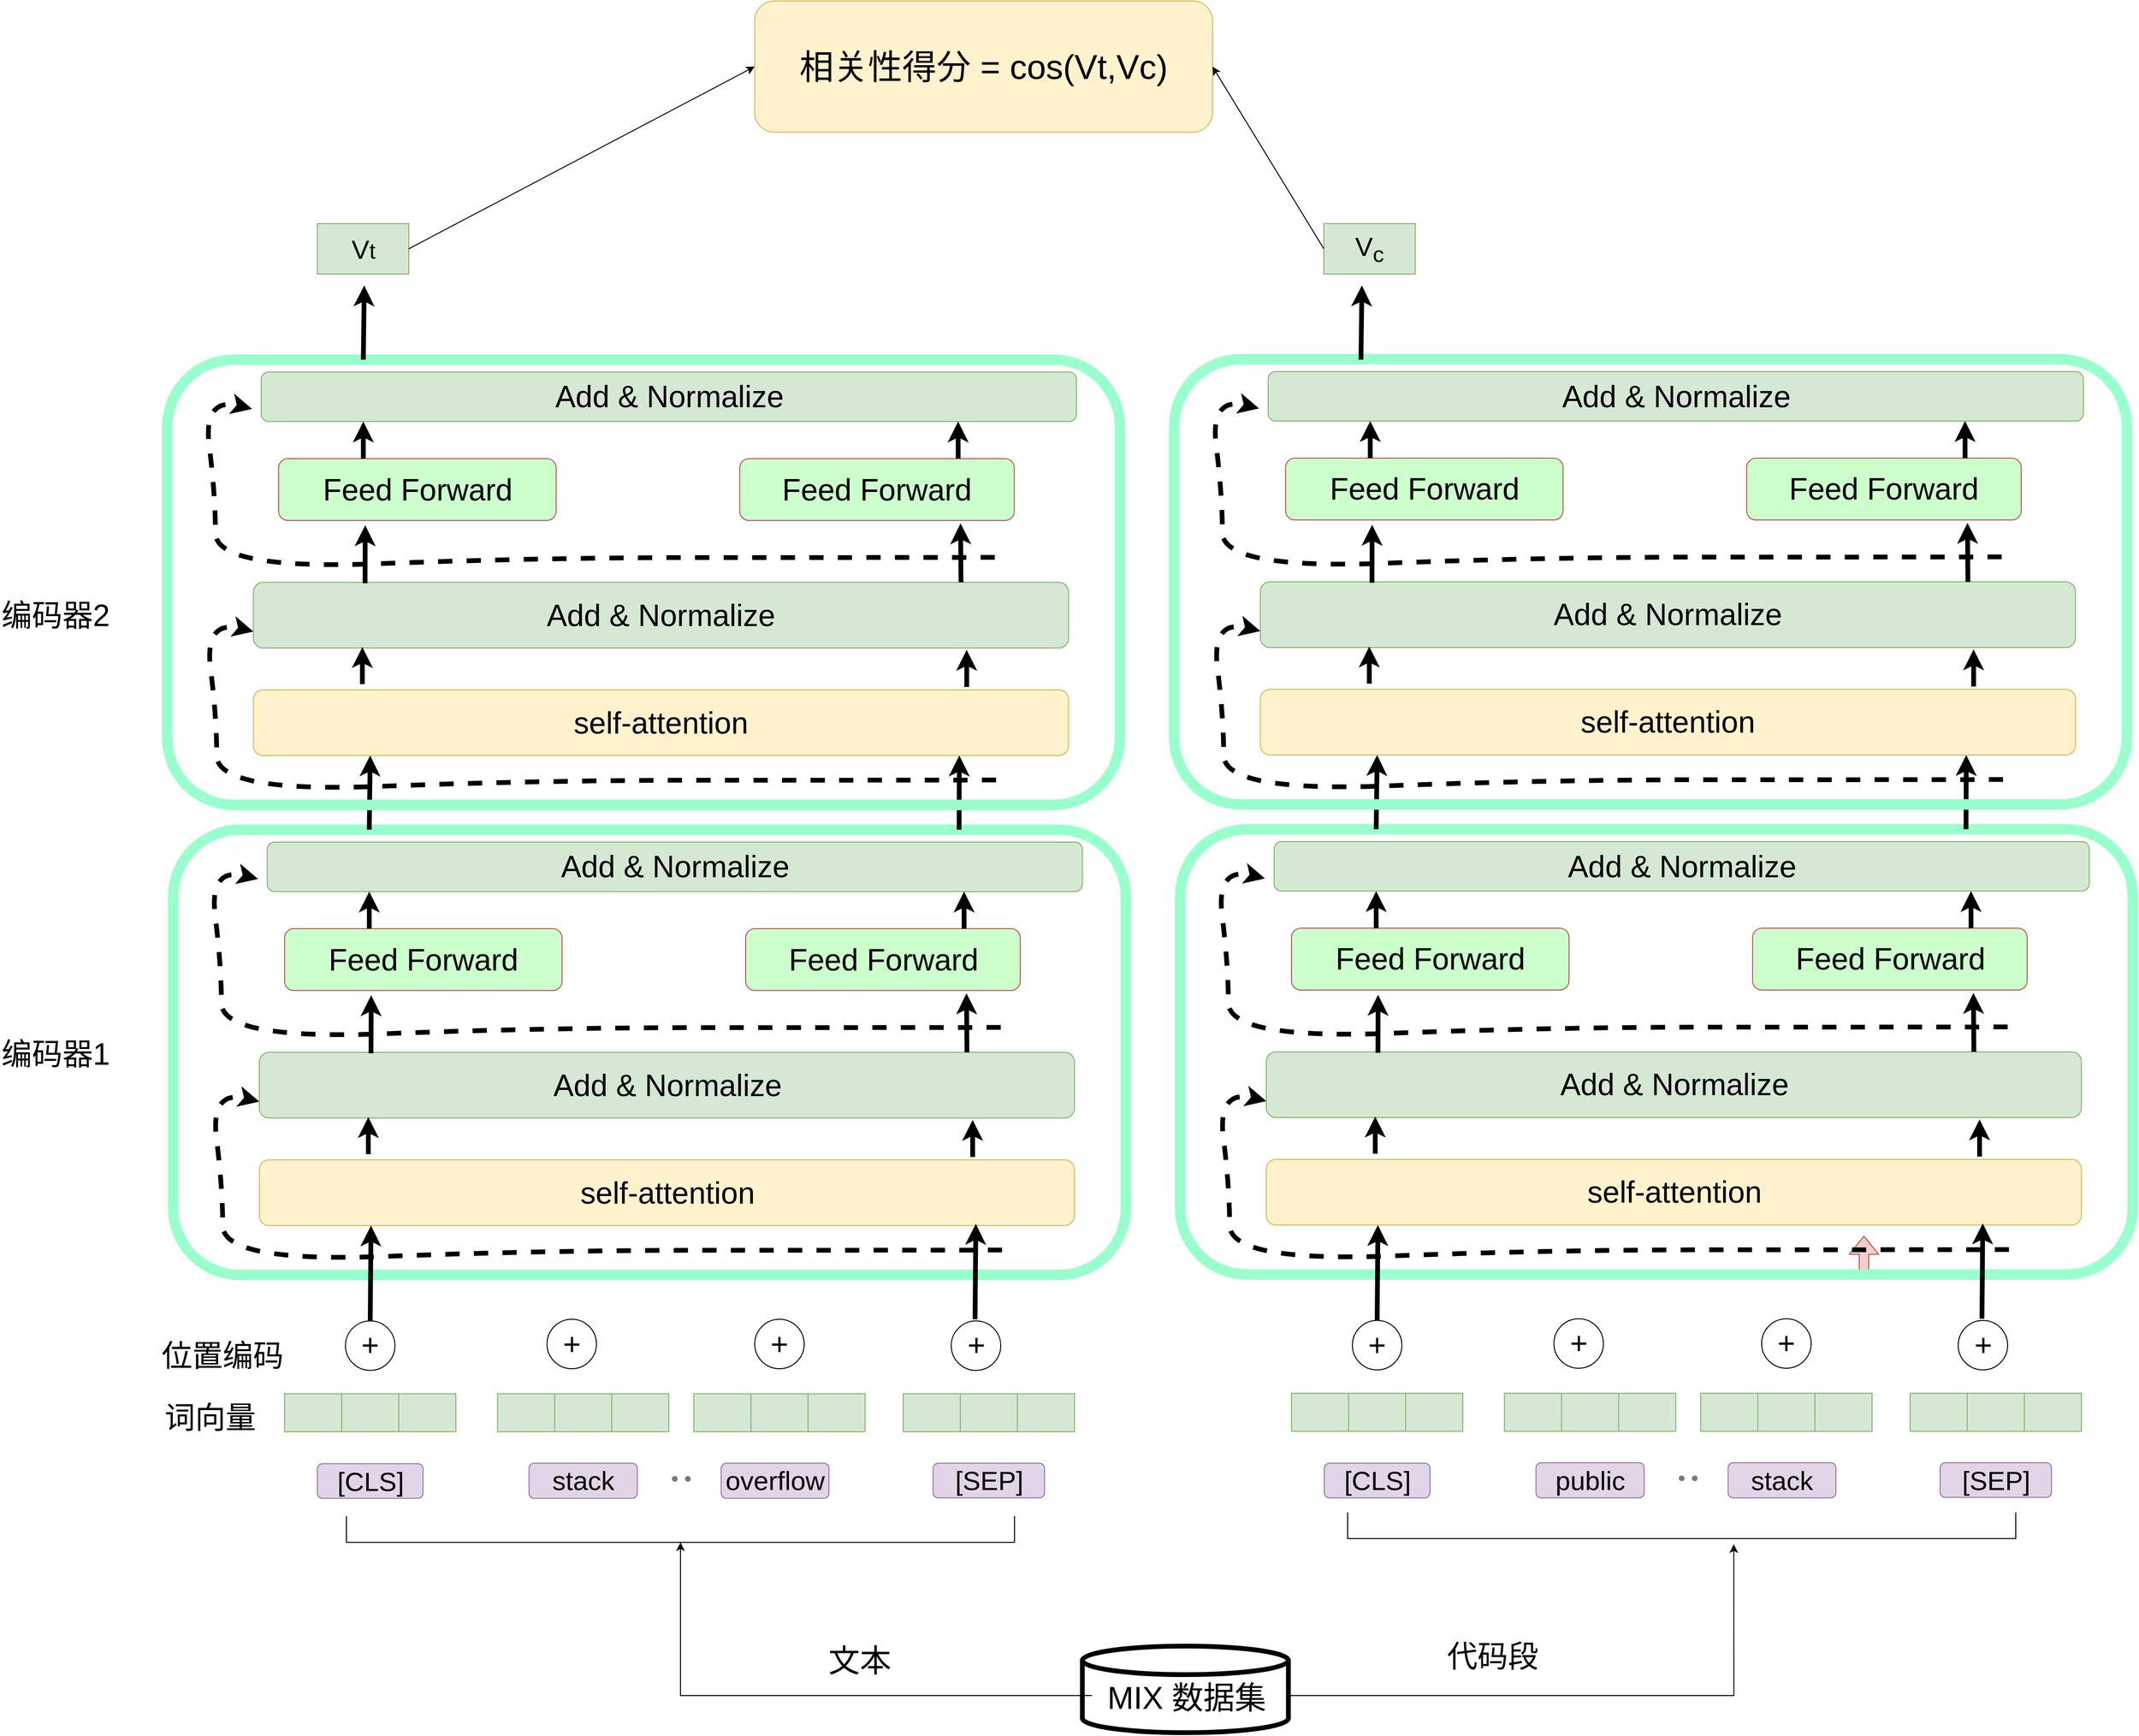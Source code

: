 <mxfile version="17.4.5" type="github">
  <diagram name="Page-1" id="90a13364-a465-7bf4-72fc-28e22215d7a0">
    <mxGraphModel dx="4298.5" dy="2744" grid="1" gridSize="13" guides="1" tooltips="1" connect="1" arrows="1" fold="1" page="1" pageScale="1.5" pageWidth="1169" pageHeight="826" background="none" math="0" shadow="0">
      <root>
        <mxCell id="0" style=";html=1;" />
        <mxCell id="1" style=";html=1;" parent="0" />
        <mxCell id="kjO1eCLJ_FDzMnLDXmi8-50" value="" style="rounded=1;whiteSpace=wrap;html=1;fontSize=32;fillColor=none;strokeColor=#99FFCC;strokeWidth=11;" parent="1" vertex="1">
          <mxGeometry x="-13" y="273" width="1001" height="468" as="geometry" />
        </mxCell>
        <mxCell id="-iZUTilEa2WBl7ZFIHIT-30" value="" style="shape=partialRectangle;whiteSpace=wrap;html=1;bottom=1;right=1;left=1;top=0;fillColor=none;routingCenterX=-0.5;" parent="1" vertex="1">
          <mxGeometry x="169" y="995" width="702" height="27" as="geometry" />
        </mxCell>
        <mxCell id="-iZUTilEa2WBl7ZFIHIT-35" value="&lt;span style=&quot;font-size: 28px&quot;&gt;stack&lt;/span&gt;" style="rounded=1;whiteSpace=wrap;html=1;fillColor=#e1d5e7;strokeColor=#9673a6;" parent="1" vertex="1">
          <mxGeometry x="360.88" y="938.75" width="113.75" height="37" as="geometry" />
        </mxCell>
        <mxCell id="-iZUTilEa2WBl7ZFIHIT-37" value="&lt;span style=&quot;font-size: 28px&quot;&gt;overflow&lt;/span&gt;" style="rounded=1;whiteSpace=wrap;html=1;fillColor=#e1d5e7;strokeColor=#9673a6;" parent="1" vertex="1">
          <mxGeometry x="562.75" y="938.75" width="113.25" height="37" as="geometry" />
        </mxCell>
        <mxCell id="-iZUTilEa2WBl7ZFIHIT-41" value="&lt;font style=&quot;font-size: 28px&quot;&gt;[SEP]&lt;/font&gt;" style="rounded=1;whiteSpace=wrap;html=1;fillColor=#e1d5e7;strokeColor=#9673a6;" parent="1" vertex="1">
          <mxGeometry x="785.5" y="938.75" width="117" height="36.5" as="geometry" />
        </mxCell>
        <mxCell id="-iZUTilEa2WBl7ZFIHIT-42" value="&lt;font style=&quot;font-size: 28px&quot;&gt;[CLS]&lt;/font&gt;" style="rounded=1;whiteSpace=wrap;html=1;fillColor=#e1d5e7;strokeColor=#9673a6;" parent="1" vertex="1">
          <mxGeometry x="138.5" y="939.25" width="111" height="36.5" as="geometry" />
        </mxCell>
        <mxCell id="-iZUTilEa2WBl7ZFIHIT-59" value="&lt;font style=&quot;font-size: 28px&quot;&gt;V&lt;/font&gt;&lt;font style=&quot;font-size: 23.333px&quot;&gt;t&lt;/font&gt;" style="rounded=0;whiteSpace=wrap;html=1;fillColor=#d5e8d4;strokeColor=#82b366;" parent="1" vertex="1">
          <mxGeometry x="138.5" y="-364" width="96" height="53" as="geometry" />
        </mxCell>
        <mxCell id="r0zvoIGPUsBEDC_ozORA-17" value="&lt;font style=&quot;font-size: 28px&quot;&gt;V&lt;sub&gt;c&lt;/sub&gt;&lt;/font&gt;" style="rounded=0;whiteSpace=wrap;html=1;fillColor=#d5e8d4;strokeColor=#82b366;" parent="1" vertex="1">
          <mxGeometry x="1196" y="-364" width="96" height="53" as="geometry" />
        </mxCell>
        <mxCell id="r0zvoIGPUsBEDC_ozORA-18" value="" style="shape=flexArrow;endArrow=classic;html=1;fillColor=#f8cecc;strokeColor=#b85450;" parent="1" edge="1">
          <mxGeometry width="50" height="50" relative="1" as="geometry">
            <mxPoint x="1763.5" y="743.75" as="sourcePoint" />
            <mxPoint x="1763.5" y="699.75" as="targetPoint" />
          </mxGeometry>
        </mxCell>
        <mxCell id="r0zvoIGPUsBEDC_ozORA-27" value="&lt;font style=&quot;font-size: 36px&quot;&gt;&lt;font style=&quot;font-size: 36px&quot;&gt;相关性得分 = cos(V&lt;/font&gt;&lt;font style=&quot;font-size: 36px&quot;&gt;t,Vc)&lt;/font&gt;&lt;/font&gt;" style="rounded=1;whiteSpace=wrap;html=1;fillColor=#fff2cc;strokeColor=#d6b656;" parent="1" vertex="1">
          <mxGeometry x="598" y="-598" width="481" height="138" as="geometry" />
        </mxCell>
        <mxCell id="r0zvoIGPUsBEDC_ozORA-28" value="" style="endArrow=classic;html=1;entryX=0;entryY=0.5;entryDx=0;entryDy=0;exitX=1;exitY=0.5;exitDx=0;exitDy=0;" parent="1" source="-iZUTilEa2WBl7ZFIHIT-59" target="r0zvoIGPUsBEDC_ozORA-27" edge="1">
          <mxGeometry width="50" height="50" relative="1" as="geometry">
            <mxPoint x="533" y="-303.5" as="sourcePoint" />
            <mxPoint x="583" y="-353.5" as="targetPoint" />
          </mxGeometry>
        </mxCell>
        <mxCell id="r0zvoIGPUsBEDC_ozORA-29" value="" style="endArrow=classic;html=1;exitX=0;exitY=0.5;exitDx=0;exitDy=0;entryX=1;entryY=0.5;entryDx=0;entryDy=0;" parent="1" source="r0zvoIGPUsBEDC_ozORA-17" target="r0zvoIGPUsBEDC_ozORA-27" edge="1">
          <mxGeometry width="50" height="50" relative="1" as="geometry">
            <mxPoint x="665.25" y="668" as="sourcePoint" />
            <mxPoint x="665.75" y="638.5" as="targetPoint" />
          </mxGeometry>
        </mxCell>
        <mxCell id="w33IMnsK6YFaEakTSdEN-11" value="" style="shape=waypoint;sketch=0;size=6;pointerEvents=1;points=[];fillColor=none;resizable=0;rotatable=0;perimeter=centerPerimeter;snapToPoint=1;strokeWidth=1;strokeColor=#787878;" parent="1" vertex="1">
          <mxGeometry x="507.75" y="935.25" width="40" height="40" as="geometry" />
        </mxCell>
        <mxCell id="w33IMnsK6YFaEakTSdEN-12" value="" style="shape=waypoint;sketch=0;size=6;pointerEvents=1;points=[];fillColor=none;resizable=0;rotatable=0;perimeter=centerPerimeter;snapToPoint=1;strokeWidth=1;strokeColor=#787878;" parent="1" vertex="1">
          <mxGeometry x="494" y="935.25" width="40" height="40" as="geometry" />
        </mxCell>
        <mxCell id="w33IMnsK6YFaEakTSdEN-25" value="" style="shape=cylinder3;whiteSpace=wrap;html=1;boundedLbl=1;backgroundOutline=1;size=15;fontSize=33;strokeWidth=5;" parent="1" vertex="1">
          <mxGeometry x="942.25" y="1131" width="216.5" height="91" as="geometry" />
        </mxCell>
        <mxCell id="w33IMnsK6YFaEakTSdEN-29" style="edgeStyle=orthogonalEdgeStyle;rounded=0;orthogonalLoop=1;jettySize=auto;html=1;entryX=0.5;entryY=1;entryDx=0;entryDy=0;fontSize=33;" parent="1" source="w33IMnsK6YFaEakTSdEN-26" target="-iZUTilEa2WBl7ZFIHIT-30" edge="1">
          <mxGeometry relative="1" as="geometry">
            <Array as="points">
              <mxPoint x="520" y="1183" />
            </Array>
          </mxGeometry>
        </mxCell>
        <mxCell id="w33IMnsK6YFaEakTSdEN-26" value="&lt;font style=&quot;font-size: 33px&quot;&gt;MIX 数据集&lt;/font&gt;" style="text;html=1;strokeColor=none;fillColor=none;align=center;verticalAlign=middle;whiteSpace=wrap;rounded=0;dashed=1;dashPattern=1 2;" parent="1" vertex="1">
          <mxGeometry x="952.5" y="1170" width="198" height="30" as="geometry" />
        </mxCell>
        <mxCell id="w33IMnsK6YFaEakTSdEN-31" value="文本" style="text;html=1;strokeColor=none;fillColor=none;align=center;verticalAlign=middle;whiteSpace=wrap;rounded=0;fontSize=33;" parent="1" vertex="1">
          <mxGeometry x="650" y="1131" width="117" height="30" as="geometry" />
        </mxCell>
        <mxCell id="kjO1eCLJ_FDzMnLDXmi8-4" value="" style="shape=table;html=1;whiteSpace=wrap;startSize=0;container=1;collapsible=0;childLayout=tableLayout;fillColor=#d5e8d4;strokeColor=#82b366;" parent="1" vertex="1">
          <mxGeometry x="104" y="865.75" width="180" height="40" as="geometry" />
        </mxCell>
        <mxCell id="kjO1eCLJ_FDzMnLDXmi8-5" value="" style="shape=tableRow;horizontal=0;startSize=0;swimlaneHead=0;swimlaneBody=0;top=0;left=0;bottom=0;right=0;collapsible=0;dropTarget=0;fillColor=none;points=[[0,0.5],[1,0.5]];portConstraint=eastwest;" parent="kjO1eCLJ_FDzMnLDXmi8-4" vertex="1">
          <mxGeometry width="180" height="40" as="geometry" />
        </mxCell>
        <mxCell id="kjO1eCLJ_FDzMnLDXmi8-6" value="" style="shape=partialRectangle;html=1;whiteSpace=wrap;connectable=0;fillColor=none;top=0;left=0;bottom=0;right=0;overflow=hidden;" parent="kjO1eCLJ_FDzMnLDXmi8-5" vertex="1">
          <mxGeometry width="60" height="40" as="geometry">
            <mxRectangle width="60" height="40" as="alternateBounds" />
          </mxGeometry>
        </mxCell>
        <mxCell id="kjO1eCLJ_FDzMnLDXmi8-7" value="" style="shape=partialRectangle;html=1;whiteSpace=wrap;connectable=0;fillColor=none;top=0;left=0;bottom=0;right=0;overflow=hidden;" parent="kjO1eCLJ_FDzMnLDXmi8-5" vertex="1">
          <mxGeometry x="60" width="60" height="40" as="geometry">
            <mxRectangle width="60" height="40" as="alternateBounds" />
          </mxGeometry>
        </mxCell>
        <mxCell id="kjO1eCLJ_FDzMnLDXmi8-8" value="" style="shape=partialRectangle;html=1;whiteSpace=wrap;connectable=0;fillColor=none;top=0;left=0;bottom=0;right=0;overflow=hidden;" parent="kjO1eCLJ_FDzMnLDXmi8-5" vertex="1">
          <mxGeometry x="120" width="60" height="40" as="geometry">
            <mxRectangle width="60" height="40" as="alternateBounds" />
          </mxGeometry>
        </mxCell>
        <mxCell id="kjO1eCLJ_FDzMnLDXmi8-18" value="" style="shape=table;html=1;whiteSpace=wrap;startSize=0;container=1;collapsible=0;childLayout=tableLayout;fillColor=#d5e8d4;strokeColor=#82b366;" parent="1" vertex="1">
          <mxGeometry x="327.75" y="865.75" width="180" height="40" as="geometry" />
        </mxCell>
        <mxCell id="kjO1eCLJ_FDzMnLDXmi8-19" value="" style="shape=tableRow;horizontal=0;startSize=0;swimlaneHead=0;swimlaneBody=0;top=0;left=0;bottom=0;right=0;collapsible=0;dropTarget=0;fillColor=none;points=[[0,0.5],[1,0.5]];portConstraint=eastwest;" parent="kjO1eCLJ_FDzMnLDXmi8-18" vertex="1">
          <mxGeometry width="180" height="40" as="geometry" />
        </mxCell>
        <mxCell id="kjO1eCLJ_FDzMnLDXmi8-20" value="" style="shape=partialRectangle;html=1;whiteSpace=wrap;connectable=0;fillColor=none;top=0;left=0;bottom=0;right=0;overflow=hidden;" parent="kjO1eCLJ_FDzMnLDXmi8-19" vertex="1">
          <mxGeometry width="60" height="40" as="geometry">
            <mxRectangle width="60" height="40" as="alternateBounds" />
          </mxGeometry>
        </mxCell>
        <mxCell id="kjO1eCLJ_FDzMnLDXmi8-21" value="" style="shape=partialRectangle;html=1;whiteSpace=wrap;connectable=0;fillColor=none;top=0;left=0;bottom=0;right=0;overflow=hidden;" parent="kjO1eCLJ_FDzMnLDXmi8-19" vertex="1">
          <mxGeometry x="60" width="60" height="40" as="geometry">
            <mxRectangle width="60" height="40" as="alternateBounds" />
          </mxGeometry>
        </mxCell>
        <mxCell id="kjO1eCLJ_FDzMnLDXmi8-22" value="" style="shape=partialRectangle;html=1;whiteSpace=wrap;connectable=0;fillColor=none;top=0;left=0;bottom=0;right=0;overflow=hidden;" parent="kjO1eCLJ_FDzMnLDXmi8-19" vertex="1">
          <mxGeometry x="120" width="60" height="40" as="geometry">
            <mxRectangle width="60" height="40" as="alternateBounds" />
          </mxGeometry>
        </mxCell>
        <mxCell id="kjO1eCLJ_FDzMnLDXmi8-23" value="" style="shape=table;html=1;whiteSpace=wrap;startSize=0;container=1;collapsible=0;childLayout=tableLayout;fillColor=#d5e8d4;strokeColor=#82b366;" parent="1" vertex="1">
          <mxGeometry x="534" y="865.75" width="180" height="40" as="geometry" />
        </mxCell>
        <mxCell id="kjO1eCLJ_FDzMnLDXmi8-24" value="" style="shape=tableRow;horizontal=0;startSize=0;swimlaneHead=0;swimlaneBody=0;top=0;left=0;bottom=0;right=0;collapsible=0;dropTarget=0;fillColor=none;points=[[0,0.5],[1,0.5]];portConstraint=eastwest;" parent="kjO1eCLJ_FDzMnLDXmi8-23" vertex="1">
          <mxGeometry width="180" height="40" as="geometry" />
        </mxCell>
        <mxCell id="kjO1eCLJ_FDzMnLDXmi8-25" value="" style="shape=partialRectangle;html=1;whiteSpace=wrap;connectable=0;fillColor=none;top=0;left=0;bottom=0;right=0;overflow=hidden;" parent="kjO1eCLJ_FDzMnLDXmi8-24" vertex="1">
          <mxGeometry width="60" height="40" as="geometry">
            <mxRectangle width="60" height="40" as="alternateBounds" />
          </mxGeometry>
        </mxCell>
        <mxCell id="kjO1eCLJ_FDzMnLDXmi8-26" value="" style="shape=partialRectangle;html=1;whiteSpace=wrap;connectable=0;fillColor=none;top=0;left=0;bottom=0;right=0;overflow=hidden;" parent="kjO1eCLJ_FDzMnLDXmi8-24" vertex="1">
          <mxGeometry x="60" width="60" height="40" as="geometry">
            <mxRectangle width="60" height="40" as="alternateBounds" />
          </mxGeometry>
        </mxCell>
        <mxCell id="kjO1eCLJ_FDzMnLDXmi8-27" value="" style="shape=partialRectangle;html=1;whiteSpace=wrap;connectable=0;fillColor=none;top=0;left=0;bottom=0;right=0;overflow=hidden;" parent="kjO1eCLJ_FDzMnLDXmi8-24" vertex="1">
          <mxGeometry x="120" width="60" height="40" as="geometry">
            <mxRectangle width="60" height="40" as="alternateBounds" />
          </mxGeometry>
        </mxCell>
        <mxCell id="kjO1eCLJ_FDzMnLDXmi8-33" value="" style="shape=table;html=1;whiteSpace=wrap;startSize=0;container=1;collapsible=0;childLayout=tableLayout;fillColor=#d5e8d4;strokeColor=#82b366;" parent="1" vertex="1">
          <mxGeometry x="754" y="865.75" width="180" height="40" as="geometry" />
        </mxCell>
        <mxCell id="kjO1eCLJ_FDzMnLDXmi8-34" value="" style="shape=tableRow;horizontal=0;startSize=0;swimlaneHead=0;swimlaneBody=0;top=0;left=0;bottom=0;right=0;collapsible=0;dropTarget=0;fillColor=none;points=[[0,0.5],[1,0.5]];portConstraint=eastwest;" parent="kjO1eCLJ_FDzMnLDXmi8-33" vertex="1">
          <mxGeometry width="180" height="40" as="geometry" />
        </mxCell>
        <mxCell id="kjO1eCLJ_FDzMnLDXmi8-35" value="" style="shape=partialRectangle;html=1;whiteSpace=wrap;connectable=0;fillColor=none;top=0;left=0;bottom=0;right=0;overflow=hidden;" parent="kjO1eCLJ_FDzMnLDXmi8-34" vertex="1">
          <mxGeometry width="60" height="40" as="geometry">
            <mxRectangle width="60" height="40" as="alternateBounds" />
          </mxGeometry>
        </mxCell>
        <mxCell id="kjO1eCLJ_FDzMnLDXmi8-36" value="" style="shape=partialRectangle;html=1;whiteSpace=wrap;connectable=0;fillColor=none;top=0;left=0;bottom=0;right=0;overflow=hidden;" parent="kjO1eCLJ_FDzMnLDXmi8-34" vertex="1">
          <mxGeometry x="60" width="60" height="40" as="geometry">
            <mxRectangle width="60" height="40" as="alternateBounds" />
          </mxGeometry>
        </mxCell>
        <mxCell id="kjO1eCLJ_FDzMnLDXmi8-37" value="" style="shape=partialRectangle;html=1;whiteSpace=wrap;connectable=0;fillColor=none;top=0;left=0;bottom=0;right=0;overflow=hidden;" parent="kjO1eCLJ_FDzMnLDXmi8-34" vertex="1">
          <mxGeometry x="120" width="60" height="40" as="geometry">
            <mxRectangle width="60" height="40" as="alternateBounds" />
          </mxGeometry>
        </mxCell>
        <mxCell id="kjO1eCLJ_FDzMnLDXmi8-41" value="&lt;font style=&quot;font-size: 32px&quot;&gt;+&lt;/font&gt;" style="ellipse;whiteSpace=wrap;html=1;aspect=fixed;" parent="1" vertex="1">
          <mxGeometry x="168" y="789.25" width="52" height="52" as="geometry" />
        </mxCell>
        <mxCell id="kjO1eCLJ_FDzMnLDXmi8-45" value="&lt;font style=&quot;font-size: 32px&quot;&gt;+&lt;/font&gt;" style="ellipse;whiteSpace=wrap;html=1;aspect=fixed;" parent="1" vertex="1">
          <mxGeometry x="804.5" y="789.25" width="52" height="52" as="geometry" />
        </mxCell>
        <mxCell id="kjO1eCLJ_FDzMnLDXmi8-46" value="&lt;font style=&quot;font-size: 32px&quot;&gt;+&lt;/font&gt;" style="ellipse;whiteSpace=wrap;html=1;aspect=fixed;" parent="1" vertex="1">
          <mxGeometry x="598" y="787.5" width="52" height="52" as="geometry" />
        </mxCell>
        <mxCell id="kjO1eCLJ_FDzMnLDXmi8-47" value="&lt;font style=&quot;font-size: 32px&quot;&gt;+&lt;/font&gt;" style="ellipse;whiteSpace=wrap;html=1;aspect=fixed;" parent="1" vertex="1">
          <mxGeometry x="379.75" y="787.5" width="52" height="52" as="geometry" />
        </mxCell>
        <mxCell id="kjO1eCLJ_FDzMnLDXmi8-48" value="词向量" style="text;html=1;strokeColor=none;fillColor=none;align=center;verticalAlign=middle;whiteSpace=wrap;rounded=0;fontSize=32;" parent="1" vertex="1">
          <mxGeometry x="-26" y="875.75" width="104" height="30" as="geometry" />
        </mxCell>
        <mxCell id="kjO1eCLJ_FDzMnLDXmi8-49" value="位置编码" style="text;html=1;strokeColor=none;fillColor=none;align=center;verticalAlign=middle;whiteSpace=wrap;rounded=0;fontSize=32;" parent="1" vertex="1">
          <mxGeometry x="-26" y="811.25" width="130" height="30" as="geometry" />
        </mxCell>
        <mxCell id="kjO1eCLJ_FDzMnLDXmi8-51" value="self-attention" style="rounded=1;whiteSpace=wrap;html=1;fontSize=32;fillColor=#fff2cc;strokeColor=#d6b656;" parent="1" vertex="1">
          <mxGeometry x="77.5" y="620" width="856.5" height="69" as="geometry" />
        </mxCell>
        <mxCell id="kjO1eCLJ_FDzMnLDXmi8-52" value="Add &amp;amp; Normalize" style="rounded=1;whiteSpace=wrap;html=1;fontSize=32;fillColor=#d5e8d4;strokeColor=#82b366;" parent="1" vertex="1">
          <mxGeometry x="77.5" y="507" width="856.5" height="69" as="geometry" />
        </mxCell>
        <mxCell id="kjO1eCLJ_FDzMnLDXmi8-53" value="Feed Forward" style="rounded=1;whiteSpace=wrap;html=1;fontSize=32;fillColor=#CCFFCC;strokeColor=#b85450;" parent="1" vertex="1">
          <mxGeometry x="104" y="377" width="291.62" height="65" as="geometry" />
        </mxCell>
        <mxCell id="kjO1eCLJ_FDzMnLDXmi8-54" value="Feed Forward" style="rounded=1;whiteSpace=wrap;html=1;fontSize=32;fillColor=#CCFFCC;strokeColor=#b85450;" parent="1" vertex="1">
          <mxGeometry x="588.5" y="377" width="288.5" height="65" as="geometry" />
        </mxCell>
        <mxCell id="kjO1eCLJ_FDzMnLDXmi8-55" value="Add &amp;amp; Normalize" style="rounded=1;whiteSpace=wrap;html=1;fontSize=32;fillColor=#d5e8d4;strokeColor=#82b366;" parent="1" vertex="1">
          <mxGeometry x="85.75" y="286" width="856.5" height="52" as="geometry" />
        </mxCell>
        <mxCell id="kjO1eCLJ_FDzMnLDXmi8-56" value="" style="endArrow=classic;html=1;rounded=0;fontSize=32;exitX=0.5;exitY=0;exitDx=0;exitDy=0;entryX=0.137;entryY=1;entryDx=0;entryDy=0;entryPerimeter=0;strokeWidth=5;" parent="1" source="kjO1eCLJ_FDzMnLDXmi8-41" target="kjO1eCLJ_FDzMnLDXmi8-51" edge="1">
          <mxGeometry width="50" height="50" relative="1" as="geometry">
            <mxPoint x="364" y="687" as="sourcePoint" />
            <mxPoint x="414" y="637" as="targetPoint" />
          </mxGeometry>
        </mxCell>
        <mxCell id="kjO1eCLJ_FDzMnLDXmi8-57" value="" style="endArrow=classic;html=1;rounded=0;fontSize=32;exitX=0.5;exitY=0;exitDx=0;exitDy=0;entryX=0.137;entryY=1;entryDx=0;entryDy=0;entryPerimeter=0;strokeWidth=5;" parent="1" edge="1">
          <mxGeometry width="50" height="50" relative="1" as="geometry">
            <mxPoint x="829.5" y="787.5" as="sourcePoint" />
            <mxPoint x="830.34" y="687.25" as="targetPoint" />
          </mxGeometry>
        </mxCell>
        <mxCell id="kjO1eCLJ_FDzMnLDXmi8-60" value="" style="curved=1;endArrow=classic;html=1;rounded=0;fontSize=32;strokeWidth=5;dashed=1;entryX=0;entryY=0.75;entryDx=0;entryDy=0;exitX=0.87;exitY=0.944;exitDx=0;exitDy=0;exitPerimeter=0;" parent="1" source="kjO1eCLJ_FDzMnLDXmi8-50" target="kjO1eCLJ_FDzMnLDXmi8-52" edge="1">
          <mxGeometry width="50" height="50" relative="1" as="geometry">
            <mxPoint x="754" y="715" as="sourcePoint" />
            <mxPoint x="65" y="655" as="targetPoint" />
            <Array as="points">
              <mxPoint x="715" y="715" />
              <mxPoint x="377" y="715" />
              <mxPoint x="39" y="728" />
              <mxPoint x="39" y="650" />
              <mxPoint x="26" y="546" />
            </Array>
          </mxGeometry>
        </mxCell>
        <mxCell id="kjO1eCLJ_FDzMnLDXmi8-61" value="" style="curved=1;endArrow=classic;html=1;rounded=0;fontSize=32;strokeWidth=5;dashed=1;entryX=0;entryY=0.75;entryDx=0;entryDy=0;exitX=0.87;exitY=0.944;exitDx=0;exitDy=0;exitPerimeter=0;" parent="1" edge="1">
          <mxGeometry width="50" height="50" relative="1" as="geometry">
            <mxPoint x="856.5" y="480.792" as="sourcePoint" />
            <mxPoint x="76.13" y="324.75" as="targetPoint" />
            <Array as="points">
              <mxPoint x="713.63" y="481" />
              <mxPoint x="375.63" y="481" />
              <mxPoint x="37.63" y="494" />
              <mxPoint x="37.63" y="416" />
              <mxPoint x="24.63" y="312" />
            </Array>
          </mxGeometry>
        </mxCell>
        <mxCell id="kjO1eCLJ_FDzMnLDXmi8-62" value="" style="endArrow=classic;html=1;rounded=0;fontSize=32;strokeWidth=5;" parent="1" edge="1">
          <mxGeometry width="50" height="50" relative="1" as="geometry">
            <mxPoint x="192" y="614" as="sourcePoint" />
            <mxPoint x="192" y="575" as="targetPoint" />
          </mxGeometry>
        </mxCell>
        <mxCell id="kjO1eCLJ_FDzMnLDXmi8-65" value="" style="endArrow=classic;html=1;rounded=0;fontSize=32;strokeWidth=5;" parent="1" edge="1">
          <mxGeometry width="50" height="50" relative="1" as="geometry">
            <mxPoint x="827" y="617" as="sourcePoint" />
            <mxPoint x="827" y="578" as="targetPoint" />
          </mxGeometry>
        </mxCell>
        <mxCell id="kjO1eCLJ_FDzMnLDXmi8-66" value="" style="endArrow=classic;html=1;rounded=0;fontSize=32;strokeWidth=5;exitX=0.137;exitY=-0.058;exitDx=0;exitDy=0;exitPerimeter=0;" parent="1" edge="1">
          <mxGeometry width="50" height="50" relative="1" as="geometry">
            <mxPoint x="194.84" y="507.998" as="sourcePoint" />
            <mxPoint x="195" y="447" as="targetPoint" />
          </mxGeometry>
        </mxCell>
        <mxCell id="kjO1eCLJ_FDzMnLDXmi8-67" value="" style="endArrow=classic;html=1;rounded=0;fontSize=32;strokeWidth=5;entryX=0.858;entryY=1.031;entryDx=0;entryDy=0;entryPerimeter=0;" parent="1" edge="1">
          <mxGeometry width="50" height="50" relative="1" as="geometry">
            <mxPoint x="821" y="507" as="sourcePoint" />
            <mxPoint x="820.533" y="445.015" as="targetPoint" />
          </mxGeometry>
        </mxCell>
        <mxCell id="kjO1eCLJ_FDzMnLDXmi8-68" value="" style="endArrow=classic;html=1;rounded=0;fontSize=32;exitX=0.5;exitY=0;exitDx=0;exitDy=0;strokeWidth=5;" parent="1" edge="1">
          <mxGeometry width="50" height="50" relative="1" as="geometry">
            <mxPoint x="193" y="273" as="sourcePoint" />
            <mxPoint x="194" y="195" as="targetPoint" />
          </mxGeometry>
        </mxCell>
        <mxCell id="kjO1eCLJ_FDzMnLDXmi8-69" value="" style="endArrow=classic;html=1;rounded=0;fontSize=32;exitX=0.5;exitY=0;exitDx=0;exitDy=0;strokeWidth=5;" parent="1" edge="1">
          <mxGeometry width="50" height="50" relative="1" as="geometry">
            <mxPoint x="812.75" y="273" as="sourcePoint" />
            <mxPoint x="813" y="195" as="targetPoint" />
          </mxGeometry>
        </mxCell>
        <mxCell id="kjO1eCLJ_FDzMnLDXmi8-72" value="" style="endArrow=classic;html=1;rounded=0;fontSize=32;strokeWidth=5;" parent="1" edge="1">
          <mxGeometry width="50" height="50" relative="1" as="geometry">
            <mxPoint x="193" y="377" as="sourcePoint" />
            <mxPoint x="193" y="338" as="targetPoint" />
          </mxGeometry>
        </mxCell>
        <mxCell id="kjO1eCLJ_FDzMnLDXmi8-75" value="" style="endArrow=classic;html=1;rounded=0;fontSize=32;strokeWidth=5;" parent="1" edge="1">
          <mxGeometry width="50" height="50" relative="1" as="geometry">
            <mxPoint x="818" y="377" as="sourcePoint" />
            <mxPoint x="818" y="338" as="targetPoint" />
          </mxGeometry>
        </mxCell>
        <mxCell id="kjO1eCLJ_FDzMnLDXmi8-117" value="" style="rounded=1;whiteSpace=wrap;html=1;fontSize=32;fillColor=none;strokeColor=#99FFCC;strokeWidth=11;" parent="1" vertex="1">
          <mxGeometry x="-19.25" y="-221" width="1001" height="468" as="geometry" />
        </mxCell>
        <mxCell id="kjO1eCLJ_FDzMnLDXmi8-118" value="self-attention" style="rounded=1;whiteSpace=wrap;html=1;fontSize=32;fillColor=#fff2cc;strokeColor=#d6b656;" parent="1" vertex="1">
          <mxGeometry x="71.25" y="126" width="856.5" height="69" as="geometry" />
        </mxCell>
        <mxCell id="kjO1eCLJ_FDzMnLDXmi8-119" value="Add &amp;amp; Normalize" style="rounded=1;whiteSpace=wrap;html=1;fontSize=32;fillColor=#d5e8d4;strokeColor=#82b366;" parent="1" vertex="1">
          <mxGeometry x="71.25" y="13" width="856.5" height="69" as="geometry" />
        </mxCell>
        <mxCell id="kjO1eCLJ_FDzMnLDXmi8-120" value="Feed Forward" style="rounded=1;whiteSpace=wrap;html=1;fontSize=32;fillColor=#CCFFCC;strokeColor=#b85450;" parent="1" vertex="1">
          <mxGeometry x="97.75" y="-117" width="291.62" height="65" as="geometry" />
        </mxCell>
        <mxCell id="kjO1eCLJ_FDzMnLDXmi8-121" value="Feed Forward" style="rounded=1;whiteSpace=wrap;html=1;fontSize=32;fillColor=#CCFFCC;strokeColor=#b85450;" parent="1" vertex="1">
          <mxGeometry x="582.25" y="-117" width="288.5" height="65" as="geometry" />
        </mxCell>
        <mxCell id="kjO1eCLJ_FDzMnLDXmi8-122" value="Add &amp;amp; Normalize" style="rounded=1;whiteSpace=wrap;html=1;fontSize=32;fillColor=#d5e8d4;strokeColor=#82b366;" parent="1" vertex="1">
          <mxGeometry x="79.5" y="-208" width="856.5" height="52" as="geometry" />
        </mxCell>
        <mxCell id="kjO1eCLJ_FDzMnLDXmi8-123" value="" style="curved=1;endArrow=classic;html=1;rounded=0;fontSize=32;strokeWidth=5;dashed=1;entryX=0;entryY=0.75;entryDx=0;entryDy=0;exitX=0.87;exitY=0.944;exitDx=0;exitDy=0;exitPerimeter=0;" parent="1" source="kjO1eCLJ_FDzMnLDXmi8-117" target="kjO1eCLJ_FDzMnLDXmi8-119" edge="1">
          <mxGeometry width="50" height="50" relative="1" as="geometry">
            <mxPoint x="747.75" y="221" as="sourcePoint" />
            <mxPoint x="58.75" y="161" as="targetPoint" />
            <Array as="points">
              <mxPoint x="708.75" y="221" />
              <mxPoint x="370.75" y="221" />
              <mxPoint x="32.75" y="234" />
              <mxPoint x="32.75" y="156" />
              <mxPoint x="19.75" y="52" />
            </Array>
          </mxGeometry>
        </mxCell>
        <mxCell id="kjO1eCLJ_FDzMnLDXmi8-124" value="" style="curved=1;endArrow=classic;html=1;rounded=0;fontSize=32;strokeWidth=5;dashed=1;entryX=0;entryY=0.75;entryDx=0;entryDy=0;exitX=0.87;exitY=0.944;exitDx=0;exitDy=0;exitPerimeter=0;" parent="1" edge="1">
          <mxGeometry width="50" height="50" relative="1" as="geometry">
            <mxPoint x="850.25" y="-13.208" as="sourcePoint" />
            <mxPoint x="69.88" y="-169.25" as="targetPoint" />
            <Array as="points">
              <mxPoint x="707.38" y="-13" />
              <mxPoint x="369.38" y="-13" />
              <mxPoint x="31.38" />
              <mxPoint x="31.38" y="-78" />
              <mxPoint x="18.38" y="-182" />
            </Array>
          </mxGeometry>
        </mxCell>
        <mxCell id="kjO1eCLJ_FDzMnLDXmi8-125" value="" style="endArrow=classic;html=1;rounded=0;fontSize=32;strokeWidth=5;" parent="1" edge="1">
          <mxGeometry width="50" height="50" relative="1" as="geometry">
            <mxPoint x="185.75" y="120" as="sourcePoint" />
            <mxPoint x="185.75" y="81" as="targetPoint" />
          </mxGeometry>
        </mxCell>
        <mxCell id="kjO1eCLJ_FDzMnLDXmi8-128" value="" style="endArrow=classic;html=1;rounded=0;fontSize=32;strokeWidth=5;" parent="1" edge="1">
          <mxGeometry width="50" height="50" relative="1" as="geometry">
            <mxPoint x="820.75" y="123" as="sourcePoint" />
            <mxPoint x="820.75" y="84" as="targetPoint" />
          </mxGeometry>
        </mxCell>
        <mxCell id="kjO1eCLJ_FDzMnLDXmi8-129" value="" style="endArrow=classic;html=1;rounded=0;fontSize=32;strokeWidth=5;exitX=0.137;exitY=-0.058;exitDx=0;exitDy=0;exitPerimeter=0;" parent="1" edge="1">
          <mxGeometry width="50" height="50" relative="1" as="geometry">
            <mxPoint x="188.59" y="13.998" as="sourcePoint" />
            <mxPoint x="188.75" y="-47" as="targetPoint" />
          </mxGeometry>
        </mxCell>
        <mxCell id="kjO1eCLJ_FDzMnLDXmi8-130" value="" style="endArrow=classic;html=1;rounded=0;fontSize=32;strokeWidth=5;entryX=0.858;entryY=1.031;entryDx=0;entryDy=0;entryPerimeter=0;" parent="1" edge="1">
          <mxGeometry width="50" height="50" relative="1" as="geometry">
            <mxPoint x="814.75" y="13" as="sourcePoint" />
            <mxPoint x="814.283" y="-48.985" as="targetPoint" />
          </mxGeometry>
        </mxCell>
        <mxCell id="kjO1eCLJ_FDzMnLDXmi8-131" value="" style="endArrow=classic;html=1;rounded=0;fontSize=32;exitX=0.5;exitY=0;exitDx=0;exitDy=0;strokeWidth=5;" parent="1" edge="1">
          <mxGeometry width="50" height="50" relative="1" as="geometry">
            <mxPoint x="186.75" y="-221" as="sourcePoint" />
            <mxPoint x="187.75" y="-299" as="targetPoint" />
          </mxGeometry>
        </mxCell>
        <mxCell id="kjO1eCLJ_FDzMnLDXmi8-135" value="" style="endArrow=classic;html=1;rounded=0;fontSize=32;strokeWidth=5;" parent="1" edge="1">
          <mxGeometry width="50" height="50" relative="1" as="geometry">
            <mxPoint x="186.75" y="-117" as="sourcePoint" />
            <mxPoint x="186.75" y="-156" as="targetPoint" />
          </mxGeometry>
        </mxCell>
        <mxCell id="kjO1eCLJ_FDzMnLDXmi8-136" value="" style="endArrow=classic;html=1;rounded=0;fontSize=32;strokeWidth=5;" parent="1" edge="1">
          <mxGeometry width="50" height="50" relative="1" as="geometry">
            <mxPoint x="811.75" y="-117" as="sourcePoint" />
            <mxPoint x="811.75" y="-156" as="targetPoint" />
          </mxGeometry>
        </mxCell>
        <mxCell id="kjO1eCLJ_FDzMnLDXmi8-137" value="编码器1" style="text;html=1;strokeColor=none;fillColor=none;align=center;verticalAlign=middle;whiteSpace=wrap;rounded=0;fontSize=32;" parent="1" vertex="1">
          <mxGeometry x="-195" y="494" width="117" height="30" as="geometry" />
        </mxCell>
        <mxCell id="kjO1eCLJ_FDzMnLDXmi8-138" value="编码器2" style="text;html=1;strokeColor=none;fillColor=none;align=center;verticalAlign=middle;whiteSpace=wrap;rounded=0;fontSize=32;" parent="1" vertex="1">
          <mxGeometry x="-195" y="32.5" width="117" height="30" as="geometry" />
        </mxCell>
        <mxCell id="kjO1eCLJ_FDzMnLDXmi8-205" value="" style="rounded=1;whiteSpace=wrap;html=1;fontSize=32;fillColor=none;strokeColor=#99FFCC;strokeWidth=11;" parent="1" vertex="1">
          <mxGeometry x="1045" y="272.5" width="1001" height="468" as="geometry" />
        </mxCell>
        <mxCell id="kjO1eCLJ_FDzMnLDXmi8-206" value="&lt;span style=&quot;font-size: 28px&quot;&gt;public&lt;/span&gt;" style="rounded=1;whiteSpace=wrap;html=1;fillColor=#e1d5e7;strokeColor=#9673a6;" parent="1" vertex="1">
          <mxGeometry x="1418.88" y="938.25" width="113.75" height="37" as="geometry" />
        </mxCell>
        <mxCell id="kjO1eCLJ_FDzMnLDXmi8-207" value="&lt;span style=&quot;font-size: 28px&quot;&gt;stack&lt;/span&gt;" style="rounded=1;whiteSpace=wrap;html=1;fillColor=#e1d5e7;strokeColor=#9673a6;" parent="1" vertex="1">
          <mxGeometry x="1620.75" y="938.25" width="113.25" height="37" as="geometry" />
        </mxCell>
        <mxCell id="kjO1eCLJ_FDzMnLDXmi8-208" value="&lt;font style=&quot;font-size: 28px&quot;&gt;[SEP]&lt;/font&gt;" style="rounded=1;whiteSpace=wrap;html=1;fillColor=#e1d5e7;strokeColor=#9673a6;" parent="1" vertex="1">
          <mxGeometry x="1843.5" y="938.25" width="117" height="36.5" as="geometry" />
        </mxCell>
        <mxCell id="kjO1eCLJ_FDzMnLDXmi8-209" value="&lt;font style=&quot;font-size: 28px&quot;&gt;[CLS]&lt;/font&gt;" style="rounded=1;whiteSpace=wrap;html=1;fillColor=#e1d5e7;strokeColor=#9673a6;" parent="1" vertex="1">
          <mxGeometry x="1196.5" y="938.75" width="111" height="36.5" as="geometry" />
        </mxCell>
        <mxCell id="kjO1eCLJ_FDzMnLDXmi8-210" value="" style="shape=waypoint;sketch=0;size=6;pointerEvents=1;points=[];fillColor=none;resizable=0;rotatable=0;perimeter=centerPerimeter;snapToPoint=1;strokeWidth=1;strokeColor=#787878;" parent="1" vertex="1">
          <mxGeometry x="1565.75" y="934.75" width="40" height="40" as="geometry" />
        </mxCell>
        <mxCell id="kjO1eCLJ_FDzMnLDXmi8-211" value="" style="shape=waypoint;sketch=0;size=6;pointerEvents=1;points=[];fillColor=none;resizable=0;rotatable=0;perimeter=centerPerimeter;snapToPoint=1;strokeWidth=1;strokeColor=#787878;" parent="1" vertex="1">
          <mxGeometry x="1552" y="934.75" width="40" height="40" as="geometry" />
        </mxCell>
        <mxCell id="kjO1eCLJ_FDzMnLDXmi8-212" value="" style="shape=table;html=1;whiteSpace=wrap;startSize=0;container=1;collapsible=0;childLayout=tableLayout;fillColor=#d5e8d4;strokeColor=#82b366;" parent="1" vertex="1">
          <mxGeometry x="1162" y="865.25" width="180" height="40" as="geometry" />
        </mxCell>
        <mxCell id="kjO1eCLJ_FDzMnLDXmi8-213" value="" style="shape=tableRow;horizontal=0;startSize=0;swimlaneHead=0;swimlaneBody=0;top=0;left=0;bottom=0;right=0;collapsible=0;dropTarget=0;fillColor=none;points=[[0,0.5],[1,0.5]];portConstraint=eastwest;" parent="kjO1eCLJ_FDzMnLDXmi8-212" vertex="1">
          <mxGeometry width="180" height="40" as="geometry" />
        </mxCell>
        <mxCell id="kjO1eCLJ_FDzMnLDXmi8-214" value="" style="shape=partialRectangle;html=1;whiteSpace=wrap;connectable=0;fillColor=none;top=0;left=0;bottom=0;right=0;overflow=hidden;" parent="kjO1eCLJ_FDzMnLDXmi8-213" vertex="1">
          <mxGeometry width="60" height="40" as="geometry">
            <mxRectangle width="60" height="40" as="alternateBounds" />
          </mxGeometry>
        </mxCell>
        <mxCell id="kjO1eCLJ_FDzMnLDXmi8-215" value="" style="shape=partialRectangle;html=1;whiteSpace=wrap;connectable=0;fillColor=none;top=0;left=0;bottom=0;right=0;overflow=hidden;" parent="kjO1eCLJ_FDzMnLDXmi8-213" vertex="1">
          <mxGeometry x="60" width="60" height="40" as="geometry">
            <mxRectangle width="60" height="40" as="alternateBounds" />
          </mxGeometry>
        </mxCell>
        <mxCell id="kjO1eCLJ_FDzMnLDXmi8-216" value="" style="shape=partialRectangle;html=1;whiteSpace=wrap;connectable=0;fillColor=none;top=0;left=0;bottom=0;right=0;overflow=hidden;" parent="kjO1eCLJ_FDzMnLDXmi8-213" vertex="1">
          <mxGeometry x="120" width="60" height="40" as="geometry">
            <mxRectangle width="60" height="40" as="alternateBounds" />
          </mxGeometry>
        </mxCell>
        <mxCell id="kjO1eCLJ_FDzMnLDXmi8-217" value="" style="shape=table;html=1;whiteSpace=wrap;startSize=0;container=1;collapsible=0;childLayout=tableLayout;fillColor=#d5e8d4;strokeColor=#82b366;" parent="1" vertex="1">
          <mxGeometry x="1385.75" y="865.25" width="180" height="40" as="geometry" />
        </mxCell>
        <mxCell id="kjO1eCLJ_FDzMnLDXmi8-218" value="" style="shape=tableRow;horizontal=0;startSize=0;swimlaneHead=0;swimlaneBody=0;top=0;left=0;bottom=0;right=0;collapsible=0;dropTarget=0;fillColor=none;points=[[0,0.5],[1,0.5]];portConstraint=eastwest;" parent="kjO1eCLJ_FDzMnLDXmi8-217" vertex="1">
          <mxGeometry width="180" height="40" as="geometry" />
        </mxCell>
        <mxCell id="kjO1eCLJ_FDzMnLDXmi8-219" value="" style="shape=partialRectangle;html=1;whiteSpace=wrap;connectable=0;fillColor=none;top=0;left=0;bottom=0;right=0;overflow=hidden;" parent="kjO1eCLJ_FDzMnLDXmi8-218" vertex="1">
          <mxGeometry width="60" height="40" as="geometry">
            <mxRectangle width="60" height="40" as="alternateBounds" />
          </mxGeometry>
        </mxCell>
        <mxCell id="kjO1eCLJ_FDzMnLDXmi8-220" value="" style="shape=partialRectangle;html=1;whiteSpace=wrap;connectable=0;fillColor=none;top=0;left=0;bottom=0;right=0;overflow=hidden;" parent="kjO1eCLJ_FDzMnLDXmi8-218" vertex="1">
          <mxGeometry x="60" width="60" height="40" as="geometry">
            <mxRectangle width="60" height="40" as="alternateBounds" />
          </mxGeometry>
        </mxCell>
        <mxCell id="kjO1eCLJ_FDzMnLDXmi8-221" value="" style="shape=partialRectangle;html=1;whiteSpace=wrap;connectable=0;fillColor=none;top=0;left=0;bottom=0;right=0;overflow=hidden;" parent="kjO1eCLJ_FDzMnLDXmi8-218" vertex="1">
          <mxGeometry x="120" width="60" height="40" as="geometry">
            <mxRectangle width="60" height="40" as="alternateBounds" />
          </mxGeometry>
        </mxCell>
        <mxCell id="kjO1eCLJ_FDzMnLDXmi8-222" value="" style="shape=table;html=1;whiteSpace=wrap;startSize=0;container=1;collapsible=0;childLayout=tableLayout;fillColor=#d5e8d4;strokeColor=#82b366;" parent="1" vertex="1">
          <mxGeometry x="1592" y="865.25" width="180" height="40" as="geometry" />
        </mxCell>
        <mxCell id="kjO1eCLJ_FDzMnLDXmi8-223" value="" style="shape=tableRow;horizontal=0;startSize=0;swimlaneHead=0;swimlaneBody=0;top=0;left=0;bottom=0;right=0;collapsible=0;dropTarget=0;fillColor=none;points=[[0,0.5],[1,0.5]];portConstraint=eastwest;" parent="kjO1eCLJ_FDzMnLDXmi8-222" vertex="1">
          <mxGeometry width="180" height="40" as="geometry" />
        </mxCell>
        <mxCell id="kjO1eCLJ_FDzMnLDXmi8-224" value="" style="shape=partialRectangle;html=1;whiteSpace=wrap;connectable=0;fillColor=none;top=0;left=0;bottom=0;right=0;overflow=hidden;" parent="kjO1eCLJ_FDzMnLDXmi8-223" vertex="1">
          <mxGeometry width="60" height="40" as="geometry">
            <mxRectangle width="60" height="40" as="alternateBounds" />
          </mxGeometry>
        </mxCell>
        <mxCell id="kjO1eCLJ_FDzMnLDXmi8-225" value="" style="shape=partialRectangle;html=1;whiteSpace=wrap;connectable=0;fillColor=none;top=0;left=0;bottom=0;right=0;overflow=hidden;" parent="kjO1eCLJ_FDzMnLDXmi8-223" vertex="1">
          <mxGeometry x="60" width="60" height="40" as="geometry">
            <mxRectangle width="60" height="40" as="alternateBounds" />
          </mxGeometry>
        </mxCell>
        <mxCell id="kjO1eCLJ_FDzMnLDXmi8-226" value="" style="shape=partialRectangle;html=1;whiteSpace=wrap;connectable=0;fillColor=none;top=0;left=0;bottom=0;right=0;overflow=hidden;" parent="kjO1eCLJ_FDzMnLDXmi8-223" vertex="1">
          <mxGeometry x="120" width="60" height="40" as="geometry">
            <mxRectangle width="60" height="40" as="alternateBounds" />
          </mxGeometry>
        </mxCell>
        <mxCell id="kjO1eCLJ_FDzMnLDXmi8-227" value="" style="shape=table;html=1;whiteSpace=wrap;startSize=0;container=1;collapsible=0;childLayout=tableLayout;fillColor=#d5e8d4;strokeColor=#82b366;" parent="1" vertex="1">
          <mxGeometry x="1812" y="865.25" width="180" height="40" as="geometry" />
        </mxCell>
        <mxCell id="kjO1eCLJ_FDzMnLDXmi8-228" value="" style="shape=tableRow;horizontal=0;startSize=0;swimlaneHead=0;swimlaneBody=0;top=0;left=0;bottom=0;right=0;collapsible=0;dropTarget=0;fillColor=none;points=[[0,0.5],[1,0.5]];portConstraint=eastwest;" parent="kjO1eCLJ_FDzMnLDXmi8-227" vertex="1">
          <mxGeometry width="180" height="40" as="geometry" />
        </mxCell>
        <mxCell id="kjO1eCLJ_FDzMnLDXmi8-229" value="" style="shape=partialRectangle;html=1;whiteSpace=wrap;connectable=0;fillColor=none;top=0;left=0;bottom=0;right=0;overflow=hidden;" parent="kjO1eCLJ_FDzMnLDXmi8-228" vertex="1">
          <mxGeometry width="60" height="40" as="geometry">
            <mxRectangle width="60" height="40" as="alternateBounds" />
          </mxGeometry>
        </mxCell>
        <mxCell id="kjO1eCLJ_FDzMnLDXmi8-230" value="" style="shape=partialRectangle;html=1;whiteSpace=wrap;connectable=0;fillColor=none;top=0;left=0;bottom=0;right=0;overflow=hidden;" parent="kjO1eCLJ_FDzMnLDXmi8-228" vertex="1">
          <mxGeometry x="60" width="60" height="40" as="geometry">
            <mxRectangle width="60" height="40" as="alternateBounds" />
          </mxGeometry>
        </mxCell>
        <mxCell id="kjO1eCLJ_FDzMnLDXmi8-231" value="" style="shape=partialRectangle;html=1;whiteSpace=wrap;connectable=0;fillColor=none;top=0;left=0;bottom=0;right=0;overflow=hidden;" parent="kjO1eCLJ_FDzMnLDXmi8-228" vertex="1">
          <mxGeometry x="120" width="60" height="40" as="geometry">
            <mxRectangle width="60" height="40" as="alternateBounds" />
          </mxGeometry>
        </mxCell>
        <mxCell id="kjO1eCLJ_FDzMnLDXmi8-232" value="&lt;font style=&quot;font-size: 32px&quot;&gt;+&lt;/font&gt;" style="ellipse;whiteSpace=wrap;html=1;aspect=fixed;" parent="1" vertex="1">
          <mxGeometry x="1226" y="788.75" width="52" height="52" as="geometry" />
        </mxCell>
        <mxCell id="kjO1eCLJ_FDzMnLDXmi8-233" value="&lt;font style=&quot;font-size: 32px&quot;&gt;+&lt;/font&gt;" style="ellipse;whiteSpace=wrap;html=1;aspect=fixed;" parent="1" vertex="1">
          <mxGeometry x="1862.5" y="788.75" width="52" height="52" as="geometry" />
        </mxCell>
        <mxCell id="kjO1eCLJ_FDzMnLDXmi8-234" value="&lt;font style=&quot;font-size: 32px&quot;&gt;+&lt;/font&gt;" style="ellipse;whiteSpace=wrap;html=1;aspect=fixed;" parent="1" vertex="1">
          <mxGeometry x="1656" y="787" width="52" height="52" as="geometry" />
        </mxCell>
        <mxCell id="kjO1eCLJ_FDzMnLDXmi8-235" value="&lt;font style=&quot;font-size: 32px&quot;&gt;+&lt;/font&gt;" style="ellipse;whiteSpace=wrap;html=1;aspect=fixed;" parent="1" vertex="1">
          <mxGeometry x="1437.75" y="787" width="52" height="52" as="geometry" />
        </mxCell>
        <mxCell id="kjO1eCLJ_FDzMnLDXmi8-238" value="self-attention" style="rounded=1;whiteSpace=wrap;html=1;fontSize=32;fillColor=#fff2cc;strokeColor=#d6b656;" parent="1" vertex="1">
          <mxGeometry x="1135.5" y="619.5" width="856.5" height="69" as="geometry" />
        </mxCell>
        <mxCell id="kjO1eCLJ_FDzMnLDXmi8-239" value="Add &amp;amp; Normalize" style="rounded=1;whiteSpace=wrap;html=1;fontSize=32;fillColor=#d5e8d4;strokeColor=#82b366;" parent="1" vertex="1">
          <mxGeometry x="1135.5" y="506.5" width="856.5" height="69" as="geometry" />
        </mxCell>
        <mxCell id="kjO1eCLJ_FDzMnLDXmi8-240" value="Feed Forward" style="rounded=1;whiteSpace=wrap;html=1;fontSize=32;fillColor=#CCFFCC;strokeColor=#b85450;" parent="1" vertex="1">
          <mxGeometry x="1162" y="376.5" width="291.62" height="65" as="geometry" />
        </mxCell>
        <mxCell id="kjO1eCLJ_FDzMnLDXmi8-241" value="Feed Forward" style="rounded=1;whiteSpace=wrap;html=1;fontSize=32;fillColor=#CCFFCC;strokeColor=#b85450;" parent="1" vertex="1">
          <mxGeometry x="1646.5" y="376.5" width="288.5" height="65" as="geometry" />
        </mxCell>
        <mxCell id="kjO1eCLJ_FDzMnLDXmi8-242" value="Add &amp;amp; Normalize" style="rounded=1;whiteSpace=wrap;html=1;fontSize=32;fillColor=#d5e8d4;strokeColor=#82b366;" parent="1" vertex="1">
          <mxGeometry x="1143.75" y="285.5" width="856.5" height="52" as="geometry" />
        </mxCell>
        <mxCell id="kjO1eCLJ_FDzMnLDXmi8-243" value="" style="endArrow=classic;html=1;rounded=0;fontSize=32;exitX=0.5;exitY=0;exitDx=0;exitDy=0;entryX=0.137;entryY=1;entryDx=0;entryDy=0;entryPerimeter=0;strokeWidth=5;" parent="1" source="kjO1eCLJ_FDzMnLDXmi8-232" target="kjO1eCLJ_FDzMnLDXmi8-238" edge="1">
          <mxGeometry width="50" height="50" relative="1" as="geometry">
            <mxPoint x="1422" y="686.5" as="sourcePoint" />
            <mxPoint x="1472" y="636.5" as="targetPoint" />
          </mxGeometry>
        </mxCell>
        <mxCell id="kjO1eCLJ_FDzMnLDXmi8-244" value="" style="endArrow=classic;html=1;rounded=0;fontSize=32;exitX=0.5;exitY=0;exitDx=0;exitDy=0;entryX=0.137;entryY=1;entryDx=0;entryDy=0;entryPerimeter=0;strokeWidth=5;" parent="1" edge="1">
          <mxGeometry width="50" height="50" relative="1" as="geometry">
            <mxPoint x="1887.5" y="787" as="sourcePoint" />
            <mxPoint x="1888.341" y="686.75" as="targetPoint" />
          </mxGeometry>
        </mxCell>
        <mxCell id="kjO1eCLJ_FDzMnLDXmi8-245" value="" style="curved=1;endArrow=classic;html=1;rounded=0;fontSize=32;strokeWidth=5;dashed=1;entryX=0;entryY=0.75;entryDx=0;entryDy=0;exitX=0.87;exitY=0.944;exitDx=0;exitDy=0;exitPerimeter=0;" parent="1" source="kjO1eCLJ_FDzMnLDXmi8-205" target="kjO1eCLJ_FDzMnLDXmi8-239" edge="1">
          <mxGeometry width="50" height="50" relative="1" as="geometry">
            <mxPoint x="1812" y="714.5" as="sourcePoint" />
            <mxPoint x="1123" y="654.5" as="targetPoint" />
            <Array as="points">
              <mxPoint x="1773" y="714.5" />
              <mxPoint x="1435" y="714.5" />
              <mxPoint x="1097" y="727.5" />
              <mxPoint x="1097" y="649.5" />
              <mxPoint x="1084" y="545.5" />
            </Array>
          </mxGeometry>
        </mxCell>
        <mxCell id="kjO1eCLJ_FDzMnLDXmi8-246" value="" style="curved=1;endArrow=classic;html=1;rounded=0;fontSize=32;strokeWidth=5;dashed=1;entryX=0;entryY=0.75;entryDx=0;entryDy=0;exitX=0.87;exitY=0.944;exitDx=0;exitDy=0;exitPerimeter=0;" parent="1" edge="1">
          <mxGeometry width="50" height="50" relative="1" as="geometry">
            <mxPoint x="1914.5" y="480.292" as="sourcePoint" />
            <mxPoint x="1134.13" y="324.25" as="targetPoint" />
            <Array as="points">
              <mxPoint x="1771.63" y="480.5" />
              <mxPoint x="1433.63" y="480.5" />
              <mxPoint x="1095.63" y="493.5" />
              <mxPoint x="1095.63" y="415.5" />
              <mxPoint x="1082.63" y="311.5" />
            </Array>
          </mxGeometry>
        </mxCell>
        <mxCell id="kjO1eCLJ_FDzMnLDXmi8-247" value="" style="endArrow=classic;html=1;rounded=0;fontSize=32;strokeWidth=5;" parent="1" edge="1">
          <mxGeometry width="50" height="50" relative="1" as="geometry">
            <mxPoint x="1250" y="613.5" as="sourcePoint" />
            <mxPoint x="1250" y="574.5" as="targetPoint" />
          </mxGeometry>
        </mxCell>
        <mxCell id="kjO1eCLJ_FDzMnLDXmi8-248" value="" style="endArrow=classic;html=1;rounded=0;fontSize=32;strokeWidth=5;" parent="1" edge="1">
          <mxGeometry width="50" height="50" relative="1" as="geometry">
            <mxPoint x="1885" y="616.5" as="sourcePoint" />
            <mxPoint x="1885" y="577.5" as="targetPoint" />
          </mxGeometry>
        </mxCell>
        <mxCell id="kjO1eCLJ_FDzMnLDXmi8-249" value="" style="endArrow=classic;html=1;rounded=0;fontSize=32;strokeWidth=5;exitX=0.137;exitY=-0.058;exitDx=0;exitDy=0;exitPerimeter=0;" parent="1" edge="1">
          <mxGeometry width="50" height="50" relative="1" as="geometry">
            <mxPoint x="1252.84" y="507.498" as="sourcePoint" />
            <mxPoint x="1253" y="446.5" as="targetPoint" />
          </mxGeometry>
        </mxCell>
        <mxCell id="kjO1eCLJ_FDzMnLDXmi8-250" value="" style="endArrow=classic;html=1;rounded=0;fontSize=32;strokeWidth=5;entryX=0.858;entryY=1.031;entryDx=0;entryDy=0;entryPerimeter=0;" parent="1" edge="1">
          <mxGeometry width="50" height="50" relative="1" as="geometry">
            <mxPoint x="1879" y="506.5" as="sourcePoint" />
            <mxPoint x="1878.533" y="444.515" as="targetPoint" />
          </mxGeometry>
        </mxCell>
        <mxCell id="kjO1eCLJ_FDzMnLDXmi8-251" value="" style="endArrow=classic;html=1;rounded=0;fontSize=32;exitX=0.5;exitY=0;exitDx=0;exitDy=0;strokeWidth=5;" parent="1" edge="1">
          <mxGeometry width="50" height="50" relative="1" as="geometry">
            <mxPoint x="1251" y="272.5" as="sourcePoint" />
            <mxPoint x="1252" y="194.5" as="targetPoint" />
          </mxGeometry>
        </mxCell>
        <mxCell id="kjO1eCLJ_FDzMnLDXmi8-252" value="" style="endArrow=classic;html=1;rounded=0;fontSize=32;exitX=0.5;exitY=0;exitDx=0;exitDy=0;strokeWidth=5;" parent="1" edge="1">
          <mxGeometry width="50" height="50" relative="1" as="geometry">
            <mxPoint x="1870.75" y="272.5" as="sourcePoint" />
            <mxPoint x="1871" y="194.5" as="targetPoint" />
          </mxGeometry>
        </mxCell>
        <mxCell id="kjO1eCLJ_FDzMnLDXmi8-253" value="" style="endArrow=classic;html=1;rounded=0;fontSize=32;strokeWidth=5;" parent="1" edge="1">
          <mxGeometry width="50" height="50" relative="1" as="geometry">
            <mxPoint x="1251" y="376.5" as="sourcePoint" />
            <mxPoint x="1251" y="337.5" as="targetPoint" />
          </mxGeometry>
        </mxCell>
        <mxCell id="kjO1eCLJ_FDzMnLDXmi8-254" value="" style="endArrow=classic;html=1;rounded=0;fontSize=32;strokeWidth=5;" parent="1" edge="1">
          <mxGeometry width="50" height="50" relative="1" as="geometry">
            <mxPoint x="1876" y="376.5" as="sourcePoint" />
            <mxPoint x="1876" y="337.5" as="targetPoint" />
          </mxGeometry>
        </mxCell>
        <mxCell id="kjO1eCLJ_FDzMnLDXmi8-255" value="" style="rounded=1;whiteSpace=wrap;html=1;fontSize=32;fillColor=none;strokeColor=#99FFCC;strokeWidth=11;" parent="1" vertex="1">
          <mxGeometry x="1038.75" y="-221.5" width="1001" height="468" as="geometry" />
        </mxCell>
        <mxCell id="kjO1eCLJ_FDzMnLDXmi8-256" value="self-attention" style="rounded=1;whiteSpace=wrap;html=1;fontSize=32;fillColor=#fff2cc;strokeColor=#d6b656;" parent="1" vertex="1">
          <mxGeometry x="1129.25" y="125.5" width="856.5" height="69" as="geometry" />
        </mxCell>
        <mxCell id="kjO1eCLJ_FDzMnLDXmi8-257" value="Add &amp;amp; Normalize" style="rounded=1;whiteSpace=wrap;html=1;fontSize=32;fillColor=#d5e8d4;strokeColor=#82b366;" parent="1" vertex="1">
          <mxGeometry x="1129.25" y="12.5" width="856.5" height="69" as="geometry" />
        </mxCell>
        <mxCell id="kjO1eCLJ_FDzMnLDXmi8-258" value="Feed Forward" style="rounded=1;whiteSpace=wrap;html=1;fontSize=32;fillColor=#CCFFCC;strokeColor=#b85450;" parent="1" vertex="1">
          <mxGeometry x="1155.75" y="-117.5" width="291.62" height="65" as="geometry" />
        </mxCell>
        <mxCell id="kjO1eCLJ_FDzMnLDXmi8-259" value="Feed Forward" style="rounded=1;whiteSpace=wrap;html=1;fontSize=32;fillColor=#CCFFCC;strokeColor=#b85450;" parent="1" vertex="1">
          <mxGeometry x="1640.25" y="-117.5" width="288.5" height="65" as="geometry" />
        </mxCell>
        <mxCell id="kjO1eCLJ_FDzMnLDXmi8-260" value="Add &amp;amp; Normalize" style="rounded=1;whiteSpace=wrap;html=1;fontSize=32;fillColor=#d5e8d4;strokeColor=#82b366;" parent="1" vertex="1">
          <mxGeometry x="1137.5" y="-208.5" width="856.5" height="52" as="geometry" />
        </mxCell>
        <mxCell id="kjO1eCLJ_FDzMnLDXmi8-261" value="" style="curved=1;endArrow=classic;html=1;rounded=0;fontSize=32;strokeWidth=5;dashed=1;entryX=0;entryY=0.75;entryDx=0;entryDy=0;exitX=0.87;exitY=0.944;exitDx=0;exitDy=0;exitPerimeter=0;" parent="1" source="kjO1eCLJ_FDzMnLDXmi8-255" target="kjO1eCLJ_FDzMnLDXmi8-257" edge="1">
          <mxGeometry width="50" height="50" relative="1" as="geometry">
            <mxPoint x="1805.75" y="220.5" as="sourcePoint" />
            <mxPoint x="1116.75" y="160.5" as="targetPoint" />
            <Array as="points">
              <mxPoint x="1766.75" y="220.5" />
              <mxPoint x="1428.75" y="220.5" />
              <mxPoint x="1090.75" y="233.5" />
              <mxPoint x="1090.75" y="155.5" />
              <mxPoint x="1077.75" y="51.5" />
            </Array>
          </mxGeometry>
        </mxCell>
        <mxCell id="kjO1eCLJ_FDzMnLDXmi8-262" value="" style="curved=1;endArrow=classic;html=1;rounded=0;fontSize=32;strokeWidth=5;dashed=1;entryX=0;entryY=0.75;entryDx=0;entryDy=0;exitX=0.87;exitY=0.944;exitDx=0;exitDy=0;exitPerimeter=0;" parent="1" edge="1">
          <mxGeometry width="50" height="50" relative="1" as="geometry">
            <mxPoint x="1908.25" y="-13.708" as="sourcePoint" />
            <mxPoint x="1127.88" y="-169.75" as="targetPoint" />
            <Array as="points">
              <mxPoint x="1765.38" y="-13.5" />
              <mxPoint x="1427.38" y="-13.5" />
              <mxPoint x="1089.38" y="-0.5" />
              <mxPoint x="1089.38" y="-78.5" />
              <mxPoint x="1076.38" y="-182.5" />
            </Array>
          </mxGeometry>
        </mxCell>
        <mxCell id="kjO1eCLJ_FDzMnLDXmi8-263" value="" style="endArrow=classic;html=1;rounded=0;fontSize=32;strokeWidth=5;" parent="1" edge="1">
          <mxGeometry width="50" height="50" relative="1" as="geometry">
            <mxPoint x="1243.75" y="119.5" as="sourcePoint" />
            <mxPoint x="1243.75" y="80.5" as="targetPoint" />
          </mxGeometry>
        </mxCell>
        <mxCell id="kjO1eCLJ_FDzMnLDXmi8-264" value="" style="endArrow=classic;html=1;rounded=0;fontSize=32;strokeWidth=5;" parent="1" edge="1">
          <mxGeometry width="50" height="50" relative="1" as="geometry">
            <mxPoint x="1878.75" y="122.5" as="sourcePoint" />
            <mxPoint x="1878.75" y="83.5" as="targetPoint" />
          </mxGeometry>
        </mxCell>
        <mxCell id="kjO1eCLJ_FDzMnLDXmi8-265" value="" style="endArrow=classic;html=1;rounded=0;fontSize=32;strokeWidth=5;exitX=0.137;exitY=-0.058;exitDx=0;exitDy=0;exitPerimeter=0;" parent="1" edge="1">
          <mxGeometry width="50" height="50" relative="1" as="geometry">
            <mxPoint x="1246.59" y="13.498" as="sourcePoint" />
            <mxPoint x="1246.75" y="-47.5" as="targetPoint" />
          </mxGeometry>
        </mxCell>
        <mxCell id="kjO1eCLJ_FDzMnLDXmi8-266" value="" style="endArrow=classic;html=1;rounded=0;fontSize=32;strokeWidth=5;entryX=0.858;entryY=1.031;entryDx=0;entryDy=0;entryPerimeter=0;" parent="1" edge="1">
          <mxGeometry width="50" height="50" relative="1" as="geometry">
            <mxPoint x="1872.75" y="12.5" as="sourcePoint" />
            <mxPoint x="1872.283" y="-49.485" as="targetPoint" />
          </mxGeometry>
        </mxCell>
        <mxCell id="kjO1eCLJ_FDzMnLDXmi8-267" value="" style="endArrow=classic;html=1;rounded=0;fontSize=32;strokeWidth=5;" parent="1" edge="1">
          <mxGeometry width="50" height="50" relative="1" as="geometry">
            <mxPoint x="1244.75" y="-117.5" as="sourcePoint" />
            <mxPoint x="1244.75" y="-156.5" as="targetPoint" />
          </mxGeometry>
        </mxCell>
        <mxCell id="kjO1eCLJ_FDzMnLDXmi8-268" value="" style="endArrow=classic;html=1;rounded=0;fontSize=32;strokeWidth=5;" parent="1" edge="1">
          <mxGeometry width="50" height="50" relative="1" as="geometry">
            <mxPoint x="1869.75" y="-117.5" as="sourcePoint" />
            <mxPoint x="1869.75" y="-156.5" as="targetPoint" />
          </mxGeometry>
        </mxCell>
        <mxCell id="kjO1eCLJ_FDzMnLDXmi8-271" value="" style="shape=partialRectangle;whiteSpace=wrap;html=1;bottom=1;right=1;left=1;top=0;fillColor=none;routingCenterX=-0.5;" parent="1" vertex="1">
          <mxGeometry x="1221" y="991" width="702" height="27" as="geometry" />
        </mxCell>
        <mxCell id="kjO1eCLJ_FDzMnLDXmi8-272" style="edgeStyle=orthogonalEdgeStyle;rounded=0;orthogonalLoop=1;jettySize=auto;html=1;entryX=0.578;entryY=1.222;entryDx=0;entryDy=0;fontSize=33;entryPerimeter=0;exitX=1;exitY=0.5;exitDx=0;exitDy=0;exitPerimeter=0;" parent="1" source="w33IMnsK6YFaEakTSdEN-25" target="kjO1eCLJ_FDzMnLDXmi8-271" edge="1">
          <mxGeometry relative="1" as="geometry">
            <mxPoint x="978.9" y="1183" as="sourcePoint" />
            <mxPoint x="533" y="1035" as="targetPoint" />
            <Array as="points">
              <mxPoint x="1159" y="1183" />
              <mxPoint x="1627" y="1183" />
            </Array>
          </mxGeometry>
        </mxCell>
        <mxCell id="kjO1eCLJ_FDzMnLDXmi8-276" value="代码段" style="text;html=1;align=center;verticalAlign=middle;resizable=0;points=[];autosize=1;strokeColor=none;fillColor=none;fontSize=32;" parent="1" vertex="1">
          <mxGeometry x="1314.88" y="1122" width="117" height="39" as="geometry" />
        </mxCell>
        <mxCell id="kjO1eCLJ_FDzMnLDXmi8-277" value="" style="endArrow=classic;html=1;rounded=0;fontSize=32;exitX=0.5;exitY=0;exitDx=0;exitDy=0;strokeWidth=5;" parent="1" edge="1">
          <mxGeometry width="50" height="50" relative="1" as="geometry">
            <mxPoint x="1235" y="-221" as="sourcePoint" />
            <mxPoint x="1236" y="-299" as="targetPoint" />
          </mxGeometry>
        </mxCell>
      </root>
    </mxGraphModel>
  </diagram>
</mxfile>
